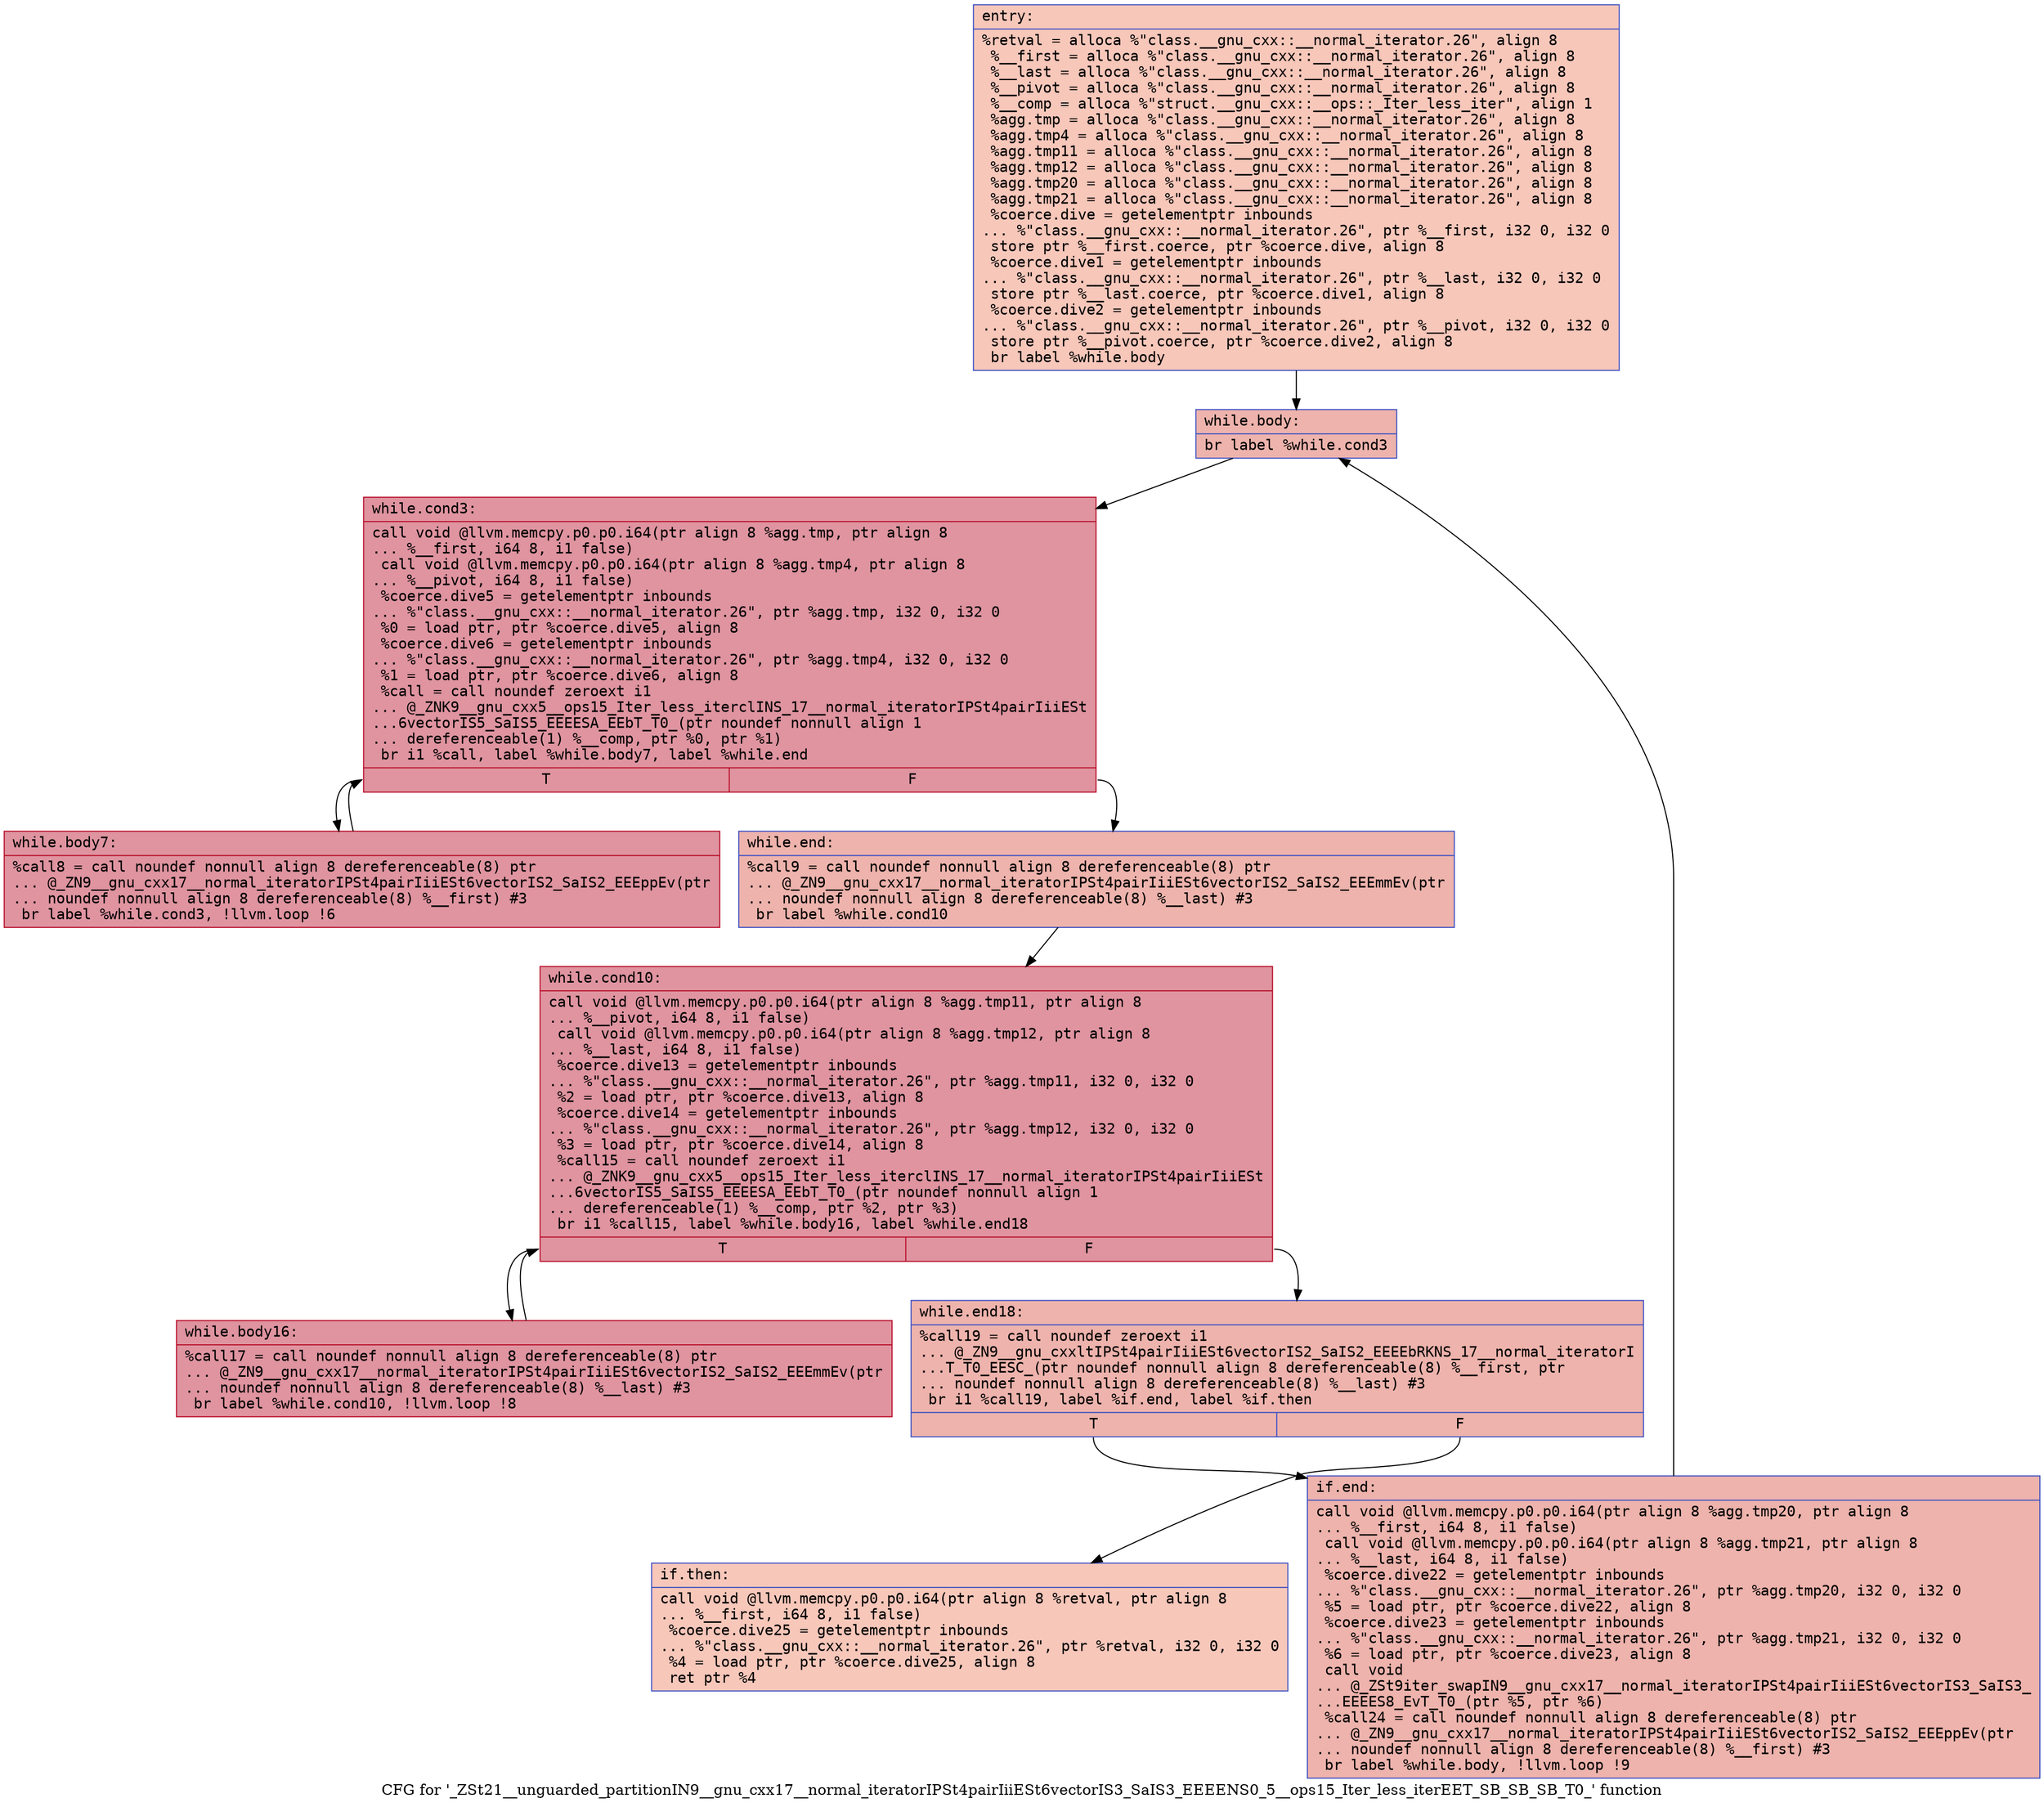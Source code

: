 digraph "CFG for '_ZSt21__unguarded_partitionIN9__gnu_cxx17__normal_iteratorIPSt4pairIiiESt6vectorIS3_SaIS3_EEEENS0_5__ops15_Iter_less_iterEET_SB_SB_SB_T0_' function" {
	label="CFG for '_ZSt21__unguarded_partitionIN9__gnu_cxx17__normal_iteratorIPSt4pairIiiESt6vectorIS3_SaIS3_EEEENS0_5__ops15_Iter_less_iterEET_SB_SB_SB_T0_' function";

	Node0x56307d6b22f0 [shape=record,color="#3d50c3ff", style=filled, fillcolor="#ec7f6370" fontname="Courier",label="{entry:\l|  %retval = alloca %\"class.__gnu_cxx::__normal_iterator.26\", align 8\l  %__first = alloca %\"class.__gnu_cxx::__normal_iterator.26\", align 8\l  %__last = alloca %\"class.__gnu_cxx::__normal_iterator.26\", align 8\l  %__pivot = alloca %\"class.__gnu_cxx::__normal_iterator.26\", align 8\l  %__comp = alloca %\"struct.__gnu_cxx::__ops::_Iter_less_iter\", align 1\l  %agg.tmp = alloca %\"class.__gnu_cxx::__normal_iterator.26\", align 8\l  %agg.tmp4 = alloca %\"class.__gnu_cxx::__normal_iterator.26\", align 8\l  %agg.tmp11 = alloca %\"class.__gnu_cxx::__normal_iterator.26\", align 8\l  %agg.tmp12 = alloca %\"class.__gnu_cxx::__normal_iterator.26\", align 8\l  %agg.tmp20 = alloca %\"class.__gnu_cxx::__normal_iterator.26\", align 8\l  %agg.tmp21 = alloca %\"class.__gnu_cxx::__normal_iterator.26\", align 8\l  %coerce.dive = getelementptr inbounds\l... %\"class.__gnu_cxx::__normal_iterator.26\", ptr %__first, i32 0, i32 0\l  store ptr %__first.coerce, ptr %coerce.dive, align 8\l  %coerce.dive1 = getelementptr inbounds\l... %\"class.__gnu_cxx::__normal_iterator.26\", ptr %__last, i32 0, i32 0\l  store ptr %__last.coerce, ptr %coerce.dive1, align 8\l  %coerce.dive2 = getelementptr inbounds\l... %\"class.__gnu_cxx::__normal_iterator.26\", ptr %__pivot, i32 0, i32 0\l  store ptr %__pivot.coerce, ptr %coerce.dive2, align 8\l  br label %while.body\l}"];
	Node0x56307d6b22f0 -> Node0x56307d760cc0[tooltip="entry -> while.body\nProbability 100.00%" ];
	Node0x56307d760cc0 [shape=record,color="#3d50c3ff", style=filled, fillcolor="#d6524470" fontname="Courier",label="{while.body:\l|  br label %while.cond3\l}"];
	Node0x56307d760cc0 -> Node0x56307d760db0[tooltip="while.body -> while.cond3\nProbability 100.00%" ];
	Node0x56307d760db0 [shape=record,color="#b70d28ff", style=filled, fillcolor="#b70d2870" fontname="Courier",label="{while.cond3:\l|  call void @llvm.memcpy.p0.p0.i64(ptr align 8 %agg.tmp, ptr align 8\l... %__first, i64 8, i1 false)\l  call void @llvm.memcpy.p0.p0.i64(ptr align 8 %agg.tmp4, ptr align 8\l... %__pivot, i64 8, i1 false)\l  %coerce.dive5 = getelementptr inbounds\l... %\"class.__gnu_cxx::__normal_iterator.26\", ptr %agg.tmp, i32 0, i32 0\l  %0 = load ptr, ptr %coerce.dive5, align 8\l  %coerce.dive6 = getelementptr inbounds\l... %\"class.__gnu_cxx::__normal_iterator.26\", ptr %agg.tmp4, i32 0, i32 0\l  %1 = load ptr, ptr %coerce.dive6, align 8\l  %call = call noundef zeroext i1\l... @_ZNK9__gnu_cxx5__ops15_Iter_less_iterclINS_17__normal_iteratorIPSt4pairIiiESt\l...6vectorIS5_SaIS5_EEEESA_EEbT_T0_(ptr noundef nonnull align 1\l... dereferenceable(1) %__comp, ptr %0, ptr %1)\l  br i1 %call, label %while.body7, label %while.end\l|{<s0>T|<s1>F}}"];
	Node0x56307d760db0:s0 -> Node0x56307d7615c0[tooltip="while.cond3 -> while.body7\nProbability 96.88%" ];
	Node0x56307d760db0:s1 -> Node0x56307d761610[tooltip="while.cond3 -> while.end\nProbability 3.12%" ];
	Node0x56307d7615c0 [shape=record,color="#b70d28ff", style=filled, fillcolor="#b70d2870" fontname="Courier",label="{while.body7:\l|  %call8 = call noundef nonnull align 8 dereferenceable(8) ptr\l... @_ZN9__gnu_cxx17__normal_iteratorIPSt4pairIiiESt6vectorIS2_SaIS2_EEEppEv(ptr\l... noundef nonnull align 8 dereferenceable(8) %__first) #3\l  br label %while.cond3, !llvm.loop !6\l}"];
	Node0x56307d7615c0 -> Node0x56307d760db0[tooltip="while.body7 -> while.cond3\nProbability 100.00%" ];
	Node0x56307d761610 [shape=record,color="#3d50c3ff", style=filled, fillcolor="#d6524470" fontname="Courier",label="{while.end:\l|  %call9 = call noundef nonnull align 8 dereferenceable(8) ptr\l... @_ZN9__gnu_cxx17__normal_iteratorIPSt4pairIiiESt6vectorIS2_SaIS2_EEEmmEv(ptr\l... noundef nonnull align 8 dereferenceable(8) %__last) #3\l  br label %while.cond10\l}"];
	Node0x56307d761610 -> Node0x56307d760820[tooltip="while.end -> while.cond10\nProbability 100.00%" ];
	Node0x56307d760820 [shape=record,color="#b70d28ff", style=filled, fillcolor="#b70d2870" fontname="Courier",label="{while.cond10:\l|  call void @llvm.memcpy.p0.p0.i64(ptr align 8 %agg.tmp11, ptr align 8\l... %__pivot, i64 8, i1 false)\l  call void @llvm.memcpy.p0.p0.i64(ptr align 8 %agg.tmp12, ptr align 8\l... %__last, i64 8, i1 false)\l  %coerce.dive13 = getelementptr inbounds\l... %\"class.__gnu_cxx::__normal_iterator.26\", ptr %agg.tmp11, i32 0, i32 0\l  %2 = load ptr, ptr %coerce.dive13, align 8\l  %coerce.dive14 = getelementptr inbounds\l... %\"class.__gnu_cxx::__normal_iterator.26\", ptr %agg.tmp12, i32 0, i32 0\l  %3 = load ptr, ptr %coerce.dive14, align 8\l  %call15 = call noundef zeroext i1\l... @_ZNK9__gnu_cxx5__ops15_Iter_less_iterclINS_17__normal_iteratorIPSt4pairIiiESt\l...6vectorIS5_SaIS5_EEEESA_EEbT_T0_(ptr noundef nonnull align 1\l... dereferenceable(1) %__comp, ptr %2, ptr %3)\l  br i1 %call15, label %while.body16, label %while.end18\l|{<s0>T|<s1>F}}"];
	Node0x56307d760820:s0 -> Node0x56307d7623f0[tooltip="while.cond10 -> while.body16\nProbability 96.88%" ];
	Node0x56307d760820:s1 -> Node0x56307d762440[tooltip="while.cond10 -> while.end18\nProbability 3.12%" ];
	Node0x56307d7623f0 [shape=record,color="#b70d28ff", style=filled, fillcolor="#b70d2870" fontname="Courier",label="{while.body16:\l|  %call17 = call noundef nonnull align 8 dereferenceable(8) ptr\l... @_ZN9__gnu_cxx17__normal_iteratorIPSt4pairIiiESt6vectorIS2_SaIS2_EEEmmEv(ptr\l... noundef nonnull align 8 dereferenceable(8) %__last) #3\l  br label %while.cond10, !llvm.loop !8\l}"];
	Node0x56307d7623f0 -> Node0x56307d760820[tooltip="while.body16 -> while.cond10\nProbability 100.00%" ];
	Node0x56307d762440 [shape=record,color="#3d50c3ff", style=filled, fillcolor="#d6524470" fontname="Courier",label="{while.end18:\l|  %call19 = call noundef zeroext i1\l... @_ZN9__gnu_cxxltIPSt4pairIiiESt6vectorIS2_SaIS2_EEEEbRKNS_17__normal_iteratorI\l...T_T0_EESC_(ptr noundef nonnull align 8 dereferenceable(8) %__first, ptr\l... noundef nonnull align 8 dereferenceable(8) %__last) #3\l  br i1 %call19, label %if.end, label %if.then\l|{<s0>T|<s1>F}}"];
	Node0x56307d762440:s0 -> Node0x56307d762a20[tooltip="while.end18 -> if.end\nProbability 96.88%" ];
	Node0x56307d762440:s1 -> Node0x56307d762a70[tooltip="while.end18 -> if.then\nProbability 3.12%" ];
	Node0x56307d762a70 [shape=record,color="#3d50c3ff", style=filled, fillcolor="#ec7f6370" fontname="Courier",label="{if.then:\l|  call void @llvm.memcpy.p0.p0.i64(ptr align 8 %retval, ptr align 8\l... %__first, i64 8, i1 false)\l  %coerce.dive25 = getelementptr inbounds\l... %\"class.__gnu_cxx::__normal_iterator.26\", ptr %retval, i32 0, i32 0\l  %4 = load ptr, ptr %coerce.dive25, align 8\l  ret ptr %4\l}"];
	Node0x56307d762a20 [shape=record,color="#3d50c3ff", style=filled, fillcolor="#d6524470" fontname="Courier",label="{if.end:\l|  call void @llvm.memcpy.p0.p0.i64(ptr align 8 %agg.tmp20, ptr align 8\l... %__first, i64 8, i1 false)\l  call void @llvm.memcpy.p0.p0.i64(ptr align 8 %agg.tmp21, ptr align 8\l... %__last, i64 8, i1 false)\l  %coerce.dive22 = getelementptr inbounds\l... %\"class.__gnu_cxx::__normal_iterator.26\", ptr %agg.tmp20, i32 0, i32 0\l  %5 = load ptr, ptr %coerce.dive22, align 8\l  %coerce.dive23 = getelementptr inbounds\l... %\"class.__gnu_cxx::__normal_iterator.26\", ptr %agg.tmp21, i32 0, i32 0\l  %6 = load ptr, ptr %coerce.dive23, align 8\l  call void\l... @_ZSt9iter_swapIN9__gnu_cxx17__normal_iteratorIPSt4pairIiiESt6vectorIS3_SaIS3_\l...EEEES8_EvT_T0_(ptr %5, ptr %6)\l  %call24 = call noundef nonnull align 8 dereferenceable(8) ptr\l... @_ZN9__gnu_cxx17__normal_iteratorIPSt4pairIiiESt6vectorIS2_SaIS2_EEEppEv(ptr\l... noundef nonnull align 8 dereferenceable(8) %__first) #3\l  br label %while.body, !llvm.loop !9\l}"];
	Node0x56307d762a20 -> Node0x56307d760cc0[tooltip="if.end -> while.body\nProbability 100.00%" ];
}

